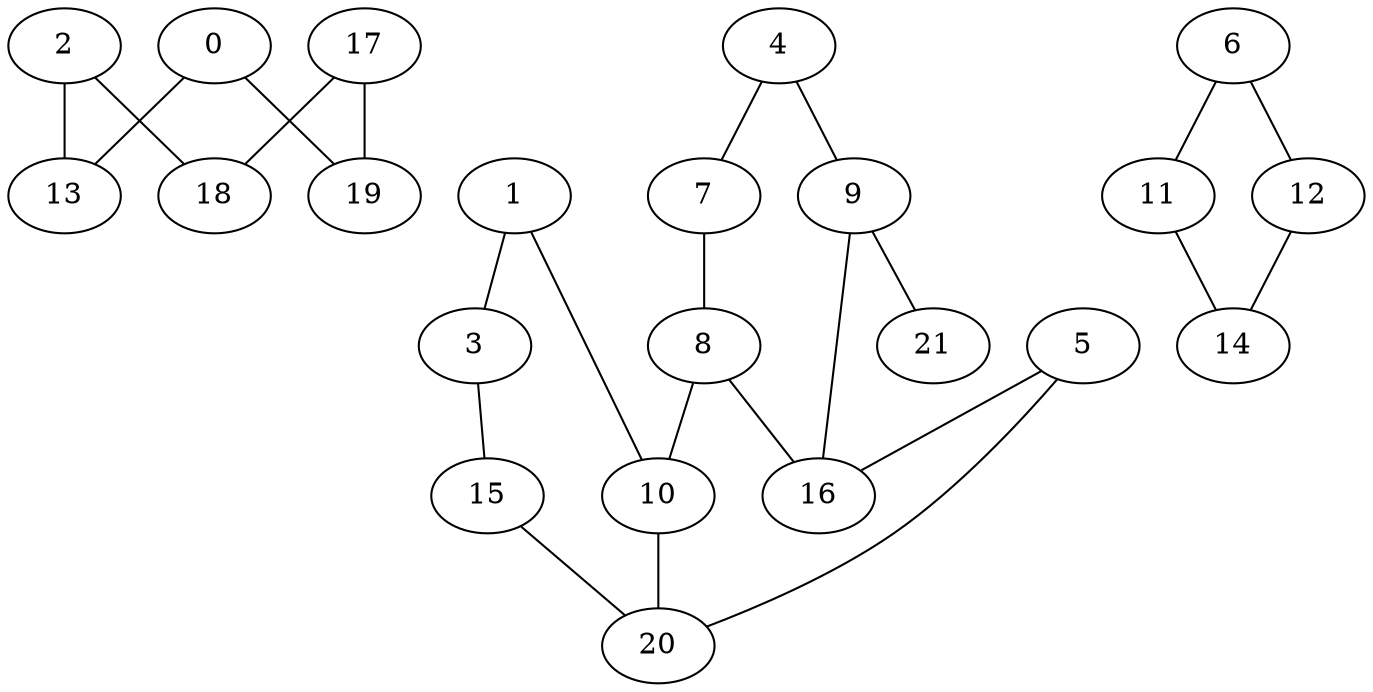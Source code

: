 graph "sampletest150-mod4_image5.bmp" {
	0	 [type=corner,
		x=379,
		y=450];
	13	 [type=corner,
		x=129,
		y=460];
	0 -- 13	 [angle0="-.04",
		frequency=1,
		type0=line];
	19	 [type=corner,
		x=391,
		y=224];
	0 -- 19	 [angle0="-1.52",
		frequency=1,
		type0=line];
	1	 [type=corner,
		x=304,
		y=179];
	3	 [type=corner,
		x=213,
		y=168];
	1 -- 3	 [angle0=".12",
		frequency=1,
		type0=line];
	10	 [type=intersection,
		x=314,
		y=228];
	1 -- 10	 [angle0="1.37",
		frequency=1,
		type0=line];
	2	 [type=corner,
		x=122,
		y=227];
	2 -- 13	 [angle0="1.54",
		frequency=1,
		type0=line];
	18	 [type=corner,
		x=137,
		y=46];
	2 -- 18	 [angle0="-1.49",
		frequency=1,
		type0=line];
	15	 [type=corner,
		x=219,
		y=227];
	3 -- 15	 [angle0="1.47",
		frequency=1,
		type0=line];
	4	 [type=corner,
		x=218,
		y=324];
	7	 [type=corner,
		x=314,
		y=319];
	4 -- 7	 [angle0="-.05",
		frequency=1,
		type0=line];
	9	 [type=intersection,
		x=225,
		y=279];
	4 -- 9	 [angle0="-1.42",
		frequency=1,
		type0=line];
	5	 [type=corner,
		x=221,
		y=250];
	16	 [type=intersection,
		x=245,
		y=283];
	5 -- 16	 [angle0=".94",
		frequency=1,
		type0=line];
	20	 [type=intersection,
		x=235,
		y=242];
	5 -- 20	 [angle0="-.52",
		frequency=1,
		type0=line];
	6	 [type=corner,
		x=308,
		y=357];
	11	 [type=corner,
		x=180,
		y=345];
	6 -- 11	 [angle0=".09",
		frequency=1,
		type0=line];
	12	 [type=corner,
		x=319,
		y=150];
	6 -- 12	 [angle0="-1.52",
		frequency=1,
		type0=line];
	8	 [type=intersection,
		x=289,
		y=290];
	7 -- 8	 [angle0=".86",
		frequency=1,
		type0=line];
	8 -- 10	 [angle0="-1.19",
		frequency=1,
		type0=line];
	8 -- 16	 [angle0=".16",
		frequency=1,
		type0=line];
	9 -- 16	 [angle0=".20",
		frequency=1,
		type0=line];
	21	 [type=endpoint,
		x=273,
		y=320];
	9 -- 21	 [angle0=".71",
		frequency=1,
		type0=line];
	10 -- 20	 [angle0="-.18",
		frequency=1,
		type0=line];
	14	 [type=corner,
		x=191,
		y=160];
	11 -- 14	 [angle0="-1.51",
		frequency=1,
		type0=line];
	12 -- 14	 [angle0="-.08",
		frequency=1,
		type0=line];
	15 -- 20	 [angle0=".75",
		frequency=1,
		type0=line];
	17	 [type=corner,
		x=387,
		y=56];
	17 -- 18	 [angle0=".04",
		frequency=1,
		type0=line];
	17 -- 19	 [angle0="1.55",
		frequency=1,
		type0=line];
}
